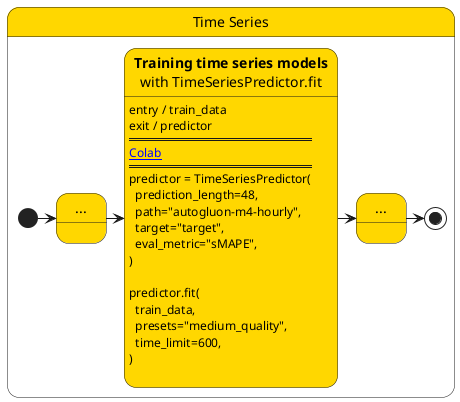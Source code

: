 @startuml
'https://plantuml.com/state-diagram

'scale 350 width

'skinparam state {
'  FontSize 12
'  FontColor blue
'}

skinparam state {
  backgroundColor Gold
}

state "Time Series" as TimeSeries {

  state "..." as more

  state "**Training time series models**\nwith TimeSeriesPredictor.fit" as TrainingTimeSeries {

  }

  TrainingTimeSeries : entry / train_data\n\
exit / predictor\n\
====\n\
[[https://colab.research.google.com/github/autogluon/autogluon/blob/master/docs/tutorials/timeseries/forecasting-quick-start.ipynb#scrollTo=f7ef668c&line=1&uniqifier=1 Colab]]\n\
====\n\
predictor = TimeSeriesPredictor(\n\
  prediction_length=48,\n\
  path="autogluon-m4-hourly",\n\
  target="target",\n\
  eval_metric="sMAPE",\n\
)\n\
\n\
predictor.fit(\n\
  train_data,\n\
  presets="medium_quality",\n\
  time_limit=600,\n\
)\n

  state "..." as more1

  [*] -> more
  more -> TrainingTimeSeries
  TrainingTimeSeries -> more1
  more1 -> [*]
}

'center footer Generated by Plant2ML www.plant2ml.com

@enduml